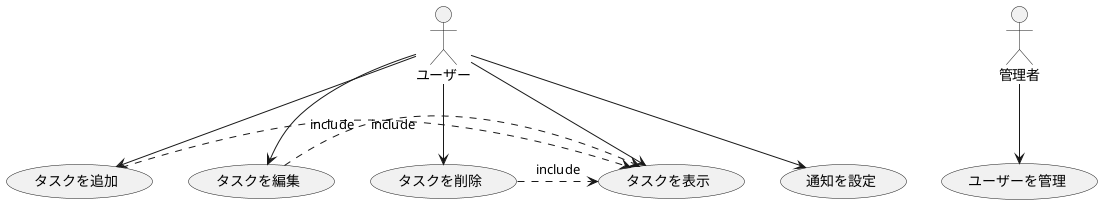 @startuml
actor ユーザー
actor 管理者

usecase "タスクを追加" as UC_AddTask
usecase "タスクを編集" as UC_EditTask
usecase "タスクを削除" as UC_DeleteTask
usecase "タスクを表示" as UC_ViewTask
usecase "通知を設定" as UC_SetNotification
usecase "ユーザーを管理" as UC_ManageUser

ユーザー --> UC_AddTask
ユーザー --> UC_EditTask
ユーザー --> UC_DeleteTask
ユーザー --> UC_ViewTask
ユーザー --> UC_SetNotification

管理者 --> UC_ManageUser

UC_AddTask .> UC_ViewTask : include
UC_EditTask .> UC_ViewTask : include
UC_DeleteTask .> UC_ViewTask : include
@enduml
